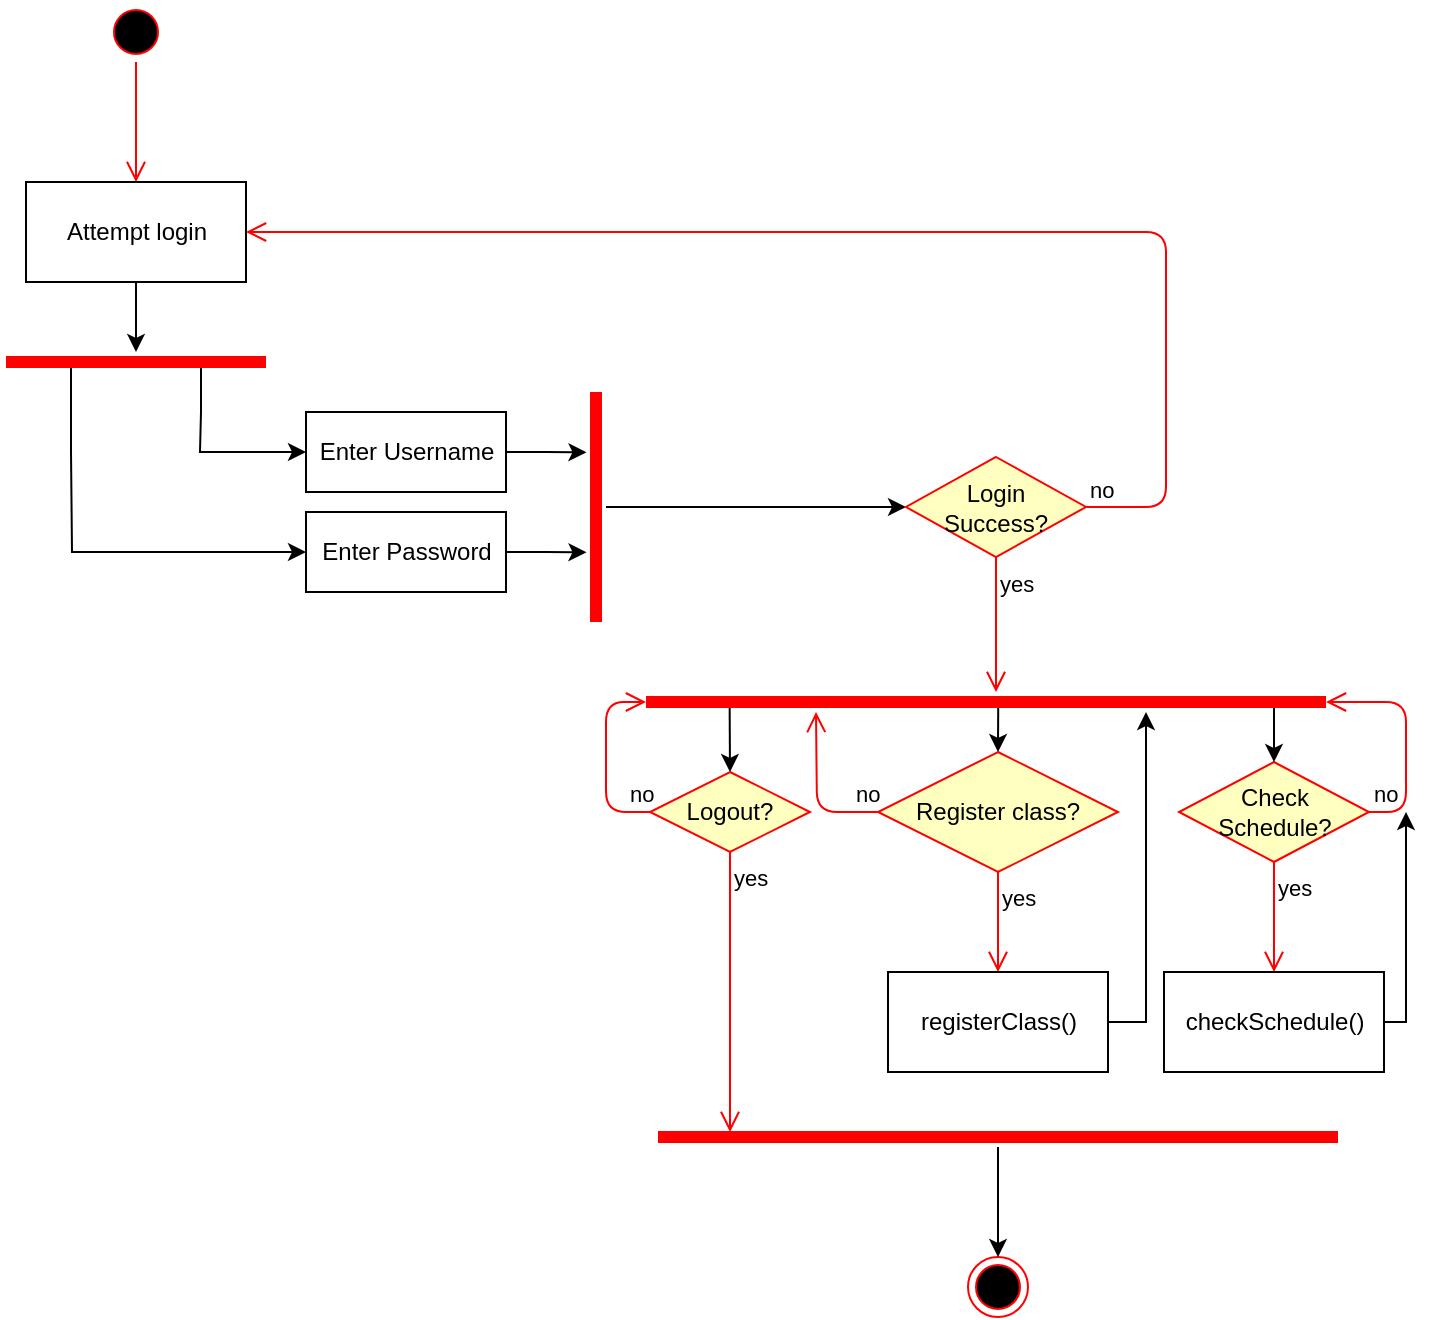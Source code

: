 <mxfile version="10.8.0" type="device"><diagram id="uV4bMb1Yb0i_a6WXT7S5" name="Page-1"><mxGraphModel dx="737" dy="889" grid="1" gridSize="10" guides="1" tooltips="1" connect="1" arrows="1" fold="1" page="1" pageScale="1" pageWidth="850" pageHeight="1100" math="0" shadow="0"><root><mxCell id="0"/><mxCell id="1" parent="0"/><mxCell id="vUcvlIzpHwcJBqNwcaOz-1" value="" style="ellipse;html=1;shape=startState;fillColor=#000000;strokeColor=#ff0000;" parent="1" vertex="1"><mxGeometry x="60" y="25" width="30" height="30" as="geometry"/></mxCell><mxCell id="vUcvlIzpHwcJBqNwcaOz-2" value="" style="edgeStyle=orthogonalEdgeStyle;html=1;verticalAlign=bottom;endArrow=open;endSize=8;strokeColor=#ff0000;" parent="1" source="vUcvlIzpHwcJBqNwcaOz-1" edge="1"><mxGeometry relative="1" as="geometry"><mxPoint x="75" y="115" as="targetPoint"/></mxGeometry></mxCell><mxCell id="vUcvlIzpHwcJBqNwcaOz-8" style="edgeStyle=orthogonalEdgeStyle;rounded=0;orthogonalLoop=1;jettySize=auto;html=1;exitX=0.5;exitY=1;exitDx=0;exitDy=0;" parent="1" source="vUcvlIzpHwcJBqNwcaOz-3" edge="1"><mxGeometry relative="1" as="geometry"><mxPoint x="75" y="200" as="targetPoint"/></mxGeometry></mxCell><mxCell id="vUcvlIzpHwcJBqNwcaOz-3" value="Attempt login" style="html=1;" parent="1" vertex="1"><mxGeometry x="20" y="115" width="110" height="50" as="geometry"/></mxCell><mxCell id="vUcvlIzpHwcJBqNwcaOz-11" value="Register class?" style="rhombus;whiteSpace=wrap;html=1;fillColor=#ffffc0;strokeColor=#ff0000;" parent="1" vertex="1"><mxGeometry x="446" y="400" width="120" height="60" as="geometry"/></mxCell><mxCell id="vUcvlIzpHwcJBqNwcaOz-12" value="no" style="edgeStyle=orthogonalEdgeStyle;html=1;align=left;verticalAlign=bottom;endArrow=open;endSize=8;strokeColor=#ff0000;exitX=0;exitY=0.5;exitDx=0;exitDy=0;" parent="1" source="vUcvlIzpHwcJBqNwcaOz-11" edge="1"><mxGeometry x="-0.666" relative="1" as="geometry"><mxPoint x="415" y="380" as="targetPoint"/><mxPoint as="offset"/></mxGeometry></mxCell><mxCell id="vUcvlIzpHwcJBqNwcaOz-13" value="yes" style="edgeStyle=orthogonalEdgeStyle;html=1;align=left;verticalAlign=top;endArrow=open;endSize=8;strokeColor=#ff0000;" parent="1" source="vUcvlIzpHwcJBqNwcaOz-11" edge="1"><mxGeometry x="-1" relative="1" as="geometry"><mxPoint x="506" y="510" as="targetPoint"/></mxGeometry></mxCell><mxCell id="vUcvlIzpHwcJBqNwcaOz-14" value="Check Schedule?" style="rhombus;whiteSpace=wrap;html=1;fillColor=#ffffc0;strokeColor=#ff0000;flipV=0;flipH=1;direction=east;" parent="1" vertex="1"><mxGeometry x="596.5" y="405" width="95" height="50" as="geometry"/></mxCell><mxCell id="vUcvlIzpHwcJBqNwcaOz-15" value="no" style="edgeStyle=orthogonalEdgeStyle;html=1;align=left;verticalAlign=bottom;endArrow=open;endSize=8;strokeColor=#ff0000;exitX=1;exitY=0.5;exitDx=0;exitDy=0;entryX=1;entryY=0.5;entryDx=0;entryDy=0;entryPerimeter=0;" parent="1" source="vUcvlIzpHwcJBqNwcaOz-14" target="vUcvlIzpHwcJBqNwcaOz-39" edge="1"><mxGeometry x="-0.676" y="18" relative="1" as="geometry"><mxPoint x="719" y="445" as="targetPoint"/><mxPoint x="644" y="415" as="sourcePoint"/><Array as="points"><mxPoint x="710" y="430"/><mxPoint x="710" y="375"/></Array><mxPoint as="offset"/></mxGeometry></mxCell><mxCell id="vUcvlIzpHwcJBqNwcaOz-16" value="yes" style="edgeStyle=orthogonalEdgeStyle;html=1;align=left;verticalAlign=top;endArrow=open;endSize=8;strokeColor=#ff0000;exitX=0.5;exitY=1;exitDx=0;exitDy=0;" parent="1" source="vUcvlIzpHwcJBqNwcaOz-14" edge="1"><mxGeometry x="-1" relative="1" as="geometry"><mxPoint x="644" y="510" as="targetPoint"/></mxGeometry></mxCell><mxCell id="vUcvlIzpHwcJBqNwcaOz-19" style="edgeStyle=orthogonalEdgeStyle;rounded=0;orthogonalLoop=1;jettySize=auto;html=1;exitX=0.25;exitY=0.5;exitDx=0;exitDy=0;exitPerimeter=0;" parent="1" source="vUcvlIzpHwcJBqNwcaOz-17" edge="1"><mxGeometry relative="1" as="geometry"><mxPoint x="160" y="300" as="targetPoint"/><Array as="points"><mxPoint x="43" y="250"/><mxPoint x="43" y="290"/></Array></mxGeometry></mxCell><mxCell id="vUcvlIzpHwcJBqNwcaOz-20" style="edgeStyle=orthogonalEdgeStyle;rounded=0;orthogonalLoop=1;jettySize=auto;html=1;exitX=0.75;exitY=0.5;exitDx=0;exitDy=0;exitPerimeter=0;" parent="1" source="vUcvlIzpHwcJBqNwcaOz-17" edge="1"><mxGeometry relative="1" as="geometry"><mxPoint x="160" y="250" as="targetPoint"/><Array as="points"><mxPoint x="107" y="230"/><mxPoint x="107" y="250"/></Array></mxGeometry></mxCell><mxCell id="vUcvlIzpHwcJBqNwcaOz-17" value="" style="shape=line;html=1;strokeWidth=6;strokeColor=#ff0000;" parent="1" vertex="1"><mxGeometry x="10" y="200" width="130" height="10" as="geometry"/></mxCell><mxCell id="vUcvlIzpHwcJBqNwcaOz-27" style="edgeStyle=orthogonalEdgeStyle;rounded=0;orthogonalLoop=1;jettySize=auto;html=1;exitX=1;exitY=0.5;exitDx=0;exitDy=0;" parent="1" source="vUcvlIzpHwcJBqNwcaOz-21" edge="1"><mxGeometry relative="1" as="geometry"><mxPoint x="300.238" y="250.143" as="targetPoint"/></mxGeometry></mxCell><mxCell id="vUcvlIzpHwcJBqNwcaOz-21" value="Enter Username" style="html=1;" parent="1" vertex="1"><mxGeometry x="160" y="230" width="100" height="40" as="geometry"/></mxCell><mxCell id="vUcvlIzpHwcJBqNwcaOz-26" style="edgeStyle=orthogonalEdgeStyle;rounded=0;orthogonalLoop=1;jettySize=auto;html=1;exitX=1;exitY=0.5;exitDx=0;exitDy=0;" parent="1" source="vUcvlIzpHwcJBqNwcaOz-22" edge="1"><mxGeometry relative="1" as="geometry"><mxPoint x="300.238" y="300.143" as="targetPoint"/></mxGeometry></mxCell><mxCell id="vUcvlIzpHwcJBqNwcaOz-22" value="Enter Password" style="html=1;" parent="1" vertex="1"><mxGeometry x="160" y="280" width="100" height="40" as="geometry"/></mxCell><mxCell id="vUcvlIzpHwcJBqNwcaOz-33" style="edgeStyle=orthogonalEdgeStyle;rounded=0;orthogonalLoop=1;jettySize=auto;html=1;entryX=0;entryY=0.5;entryDx=0;entryDy=0;" parent="1" source="vUcvlIzpHwcJBqNwcaOz-23" target="vUcvlIzpHwcJBqNwcaOz-28" edge="1"><mxGeometry relative="1" as="geometry"/></mxCell><mxCell id="vUcvlIzpHwcJBqNwcaOz-23" value="" style="shape=line;html=1;strokeWidth=6;strokeColor=#ff0000;direction=south;" parent="1" vertex="1"><mxGeometry x="300" y="220" width="10" height="115" as="geometry"/></mxCell><mxCell id="vUcvlIzpHwcJBqNwcaOz-28" value="Login&lt;br&gt;Success?&lt;br&gt;" style="rhombus;whiteSpace=wrap;html=1;fillColor=#ffffc0;strokeColor=#ff0000;" parent="1" vertex="1"><mxGeometry x="460" y="252.5" width="90" height="50" as="geometry"/></mxCell><mxCell id="vUcvlIzpHwcJBqNwcaOz-29" value="no" style="edgeStyle=orthogonalEdgeStyle;html=1;align=left;verticalAlign=bottom;endArrow=open;endSize=8;strokeColor=#ff0000;entryX=1;entryY=0.5;entryDx=0;entryDy=0;" parent="1" source="vUcvlIzpHwcJBqNwcaOz-28" target="vUcvlIzpHwcJBqNwcaOz-3" edge="1"><mxGeometry x="-1" relative="1" as="geometry"><mxPoint x="490" y="150" as="targetPoint"/><Array as="points"><mxPoint x="590" y="277"/><mxPoint x="590" y="140"/></Array></mxGeometry></mxCell><mxCell id="vUcvlIzpHwcJBqNwcaOz-30" value="yes" style="edgeStyle=orthogonalEdgeStyle;html=1;align=left;verticalAlign=top;endArrow=open;endSize=8;strokeColor=#ff0000;exitX=0.5;exitY=1;exitDx=0;exitDy=0;" parent="1" source="vUcvlIzpHwcJBqNwcaOz-28" edge="1"><mxGeometry x="-1" relative="1" as="geometry"><mxPoint x="505" y="370" as="targetPoint"/></mxGeometry></mxCell><mxCell id="vUcvlIzpHwcJBqNwcaOz-35" value="Logout?" style="rhombus;whiteSpace=wrap;html=1;fillColor=#ffffc0;strokeColor=#ff0000;" parent="1" vertex="1"><mxGeometry x="332" y="410" width="80" height="40" as="geometry"/></mxCell><mxCell id="vUcvlIzpHwcJBqNwcaOz-36" value="no" style="edgeStyle=orthogonalEdgeStyle;html=1;align=left;verticalAlign=bottom;endArrow=open;endSize=8;strokeColor=#ff0000;exitX=0;exitY=0.5;exitDx=0;exitDy=0;entryX=0;entryY=0.5;entryDx=0;entryDy=0;entryPerimeter=0;" parent="1" source="vUcvlIzpHwcJBqNwcaOz-35" target="vUcvlIzpHwcJBqNwcaOz-39" edge="1"><mxGeometry x="-0.753" relative="1" as="geometry"><mxPoint x="302" y="445" as="targetPoint"/><Array as="points"><mxPoint x="310" y="430"/><mxPoint x="310" y="375"/></Array><mxPoint as="offset"/></mxGeometry></mxCell><mxCell id="vUcvlIzpHwcJBqNwcaOz-37" value="yes" style="edgeStyle=orthogonalEdgeStyle;html=1;align=left;verticalAlign=top;endArrow=open;endSize=8;strokeColor=#ff0000;exitX=0.5;exitY=1;exitDx=0;exitDy=0;" parent="1" source="vUcvlIzpHwcJBqNwcaOz-35" edge="1"><mxGeometry x="-1" relative="1" as="geometry"><mxPoint x="372" y="590" as="targetPoint"/></mxGeometry></mxCell><mxCell id="vUcvlIzpHwcJBqNwcaOz-38" value="" style="ellipse;html=1;shape=endState;fillColor=#000000;strokeColor=#ff0000;" parent="1" vertex="1"><mxGeometry x="491" y="652.5" width="30" height="30" as="geometry"/></mxCell><mxCell id="vUcvlIzpHwcJBqNwcaOz-42" style="edgeStyle=orthogonalEdgeStyle;rounded=0;orthogonalLoop=1;jettySize=auto;html=1;entryX=0.5;entryY=0;entryDx=0;entryDy=0;" parent="1" target="vUcvlIzpHwcJBqNwcaOz-14" edge="1"><mxGeometry relative="1" as="geometry"><mxPoint x="595" y="400.2" as="targetPoint"/><mxPoint x="644" y="376" as="sourcePoint"/></mxGeometry></mxCell><mxCell id="vUcvlIzpHwcJBqNwcaOz-49" style="edgeStyle=orthogonalEdgeStyle;rounded=0;orthogonalLoop=1;jettySize=auto;html=1;entryX=0.5;entryY=0;entryDx=0;entryDy=0;exitX=0.518;exitY=0.5;exitDx=0;exitDy=0;exitPerimeter=0;" parent="1" source="vUcvlIzpHwcJBqNwcaOz-39" target="vUcvlIzpHwcJBqNwcaOz-11" edge="1"><mxGeometry relative="1" as="geometry"><Array as="points"/></mxGeometry></mxCell><mxCell id="vUcvlIzpHwcJBqNwcaOz-50" style="edgeStyle=orthogonalEdgeStyle;rounded=0;orthogonalLoop=1;jettySize=auto;html=1;exitX=0.123;exitY=0.621;exitDx=0;exitDy=0;exitPerimeter=0;entryX=0.5;entryY=0;entryDx=0;entryDy=0;" parent="1" source="vUcvlIzpHwcJBqNwcaOz-39" target="vUcvlIzpHwcJBqNwcaOz-35" edge="1"><mxGeometry relative="1" as="geometry"/></mxCell><mxCell id="vUcvlIzpHwcJBqNwcaOz-39" value="" style="shape=line;html=1;strokeWidth=6;strokeColor=#ff0000;" parent="1" vertex="1"><mxGeometry x="330" y="370" width="340" height="10" as="geometry"/></mxCell><mxCell id="vUcvlIzpHwcJBqNwcaOz-44" style="edgeStyle=orthogonalEdgeStyle;rounded=0;orthogonalLoop=1;jettySize=auto;html=1;entryX=0.5;entryY=0;entryDx=0;entryDy=0;" parent="1" source="vUcvlIzpHwcJBqNwcaOz-43" target="vUcvlIzpHwcJBqNwcaOz-38" edge="1"><mxGeometry relative="1" as="geometry"/></mxCell><mxCell id="vUcvlIzpHwcJBqNwcaOz-43" value="" style="shape=line;html=1;strokeWidth=6;strokeColor=#ff0000;" parent="1" vertex="1"><mxGeometry x="336" y="587.5" width="340" height="10" as="geometry"/></mxCell><mxCell id="vUcvlIzpHwcJBqNwcaOz-51" style="edgeStyle=orthogonalEdgeStyle;rounded=0;orthogonalLoop=1;jettySize=auto;html=1;exitX=1;exitY=0.5;exitDx=0;exitDy=0;" parent="1" source="vUcvlIzpHwcJBqNwcaOz-45" edge="1"><mxGeometry relative="1" as="geometry"><mxPoint x="580" y="380" as="targetPoint"/><Array as="points"><mxPoint x="580" y="535"/></Array></mxGeometry></mxCell><mxCell id="vUcvlIzpHwcJBqNwcaOz-45" value="registerClass()" style="html=1;" parent="1" vertex="1"><mxGeometry x="451" y="510" width="110" height="50" as="geometry"/></mxCell><mxCell id="vUcvlIzpHwcJBqNwcaOz-52" style="edgeStyle=orthogonalEdgeStyle;rounded=0;orthogonalLoop=1;jettySize=auto;html=1;" parent="1" source="vUcvlIzpHwcJBqNwcaOz-46" edge="1"><mxGeometry relative="1" as="geometry"><mxPoint x="710" y="430" as="targetPoint"/><Array as="points"><mxPoint x="710" y="535"/></Array></mxGeometry></mxCell><mxCell id="vUcvlIzpHwcJBqNwcaOz-46" value="checkSchedule()" style="html=1;" parent="1" vertex="1"><mxGeometry x="589" y="510" width="110" height="50" as="geometry"/></mxCell></root></mxGraphModel></diagram></mxfile>